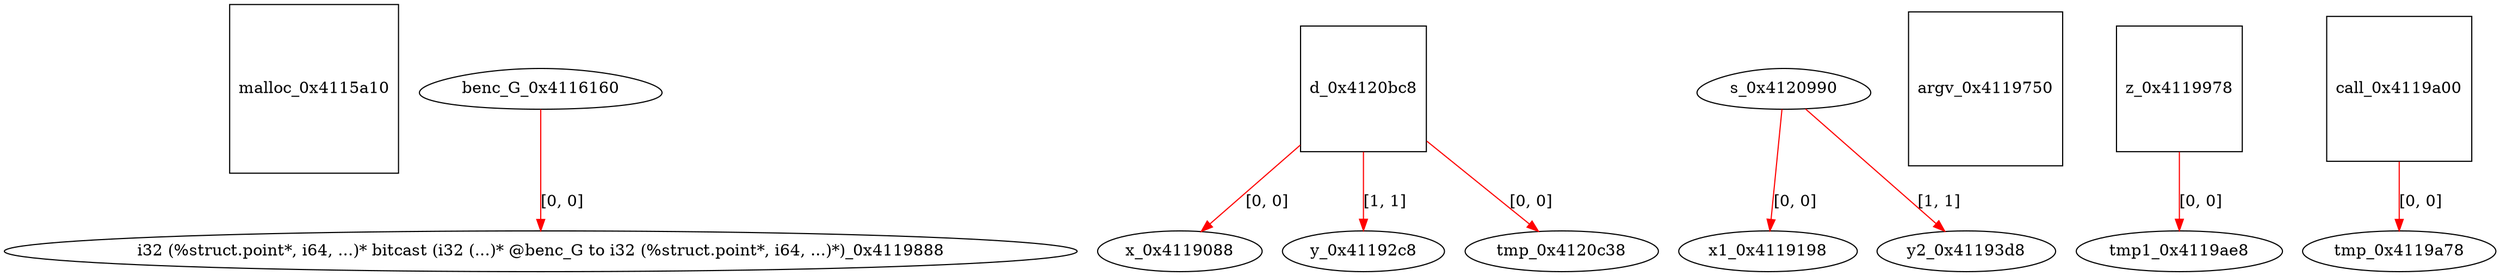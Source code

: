 digraph grafico {
"malloc_0x4115a10" [shape=square];
"benc_G_0x4116160" [shape=egg];
"x_0x4119088" [shape=ellipse];
"d_0x4120bc8" -> "x_0x4119088" [label="[0, 0]",color=red];
"x1_0x4119198" [shape=ellipse];
"s_0x4120990" -> "x1_0x4119198" [label="[0, 0]",color=red];
"y_0x41192c8" [shape=ellipse];
"d_0x4120bc8" -> "y_0x41192c8" [label="[1, 1]",color=red];
"y2_0x41193d8" [shape=ellipse];
"s_0x4120990" -> "y2_0x41193d8" [label="[1, 1]",color=red];
"argv_0x4119750" [shape=square];
"i32 (%struct.point*, i64, ...)* bitcast (i32 (...)* @benc_G to i32 (%struct.point*, i64, ...)*)_0x4119888" [shape=ellipse];
"benc_G_0x4116160" -> "i32 (%struct.point*, i64, ...)* bitcast (i32 (...)* @benc_G to i32 (%struct.point*, i64, ...)*)_0x4119888" [label="[0, 0]",color=red];
"z_0x4119978" [shape=square];
"call_0x4119a00" [shape=square];
"tmp_0x4119a78" [shape=ellipse];
"call_0x4119a00" -> "tmp_0x4119a78" [label="[0, 0]",color=red];
"tmp1_0x4119ae8" [shape=ellipse];
"z_0x4119978" -> "tmp1_0x4119ae8" [label="[0, 0]",color=red];
"s_0x4120990" [shape=egg];
"d_0x4120bc8" [shape=square];
"tmp_0x4120c38" [shape=ellipse];
"d_0x4120bc8" -> "tmp_0x4120c38" [label="[0, 0]",color=red];
}